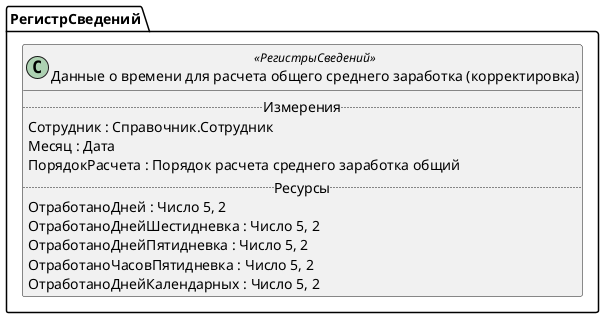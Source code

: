 ﻿@startuml ДанныеОВремениДляРасчетаСреднегоОбщийКорректировка
'!include templates.wsd
'..\include templates.wsd
class РегистрСведений.ДанныеОВремениДляРасчетаСреднегоОбщийКорректировка as "Данные о времени для расчета общего среднего заработка (корректировка)" <<РегистрыСведений>>
{
..Измерения..
Сотрудник : Справочник.Сотрудник
Месяц : Дата
ПорядокРасчета : Порядок расчета среднего заработка общий
..Ресурсы..
ОтработаноДней : Число 5, 2
ОтработаноДнейШестидневка : Число 5, 2
ОтработаноДнейПятидневка : Число 5, 2
ОтработаноЧасовПятидневка : Число 5, 2
ОтработаноДнейКалендарных : Число 5, 2
}
@enduml
